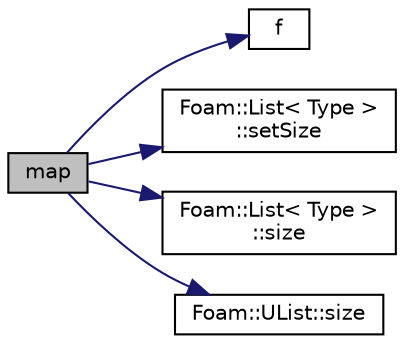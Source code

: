 digraph "map"
{
  bgcolor="transparent";
  edge [fontname="Helvetica",fontsize="10",labelfontname="Helvetica",labelfontsize="10"];
  node [fontname="Helvetica",fontsize="10",shape=record];
  rankdir="LR";
  Node1 [label="map",height=0.2,width=0.4,color="black", fillcolor="grey75", style="filled", fontcolor="black"];
  Node1 -> Node2 [color="midnightblue",fontsize="10",style="solid",fontname="Helvetica"];
  Node2 [label="f",height=0.2,width=0.4,color="black",URL="$a03932.html#a888be93833ac7a23170555c69c690288"];
  Node1 -> Node3 [color="midnightblue",fontsize="10",style="solid",fontname="Helvetica"];
  Node3 [label="Foam::List\< Type \>\l::setSize",height=0.2,width=0.4,color="black",URL="$a01367.html#aedb985ffeaf1bdbfeccc2a8730405703",tooltip="Reset size of List. "];
  Node1 -> Node4 [color="midnightblue",fontsize="10",style="solid",fontname="Helvetica"];
  Node4 [label="Foam::List\< Type \>\l::size",height=0.2,width=0.4,color="black",URL="$a01367.html#a8a5f6fa29bd4b500caf186f60245b384",tooltip="Override size to be inconsistent with allocated storage. "];
  Node1 -> Node5 [color="midnightblue",fontsize="10",style="solid",fontname="Helvetica"];
  Node5 [label="Foam::UList::size",height=0.2,width=0.4,color="black",URL="$a02741.html#a723361dc2020160f5492e8fe2d09fa44",tooltip="Return the number of elements in the UList. "];
}
